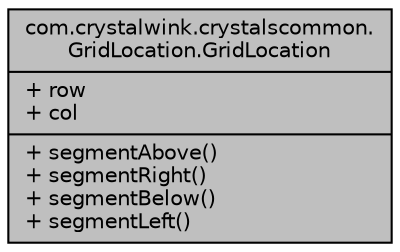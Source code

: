 digraph "com.crystalwink.crystalscommon.GridLocation.GridLocation"
{
  edge [fontname="Helvetica",fontsize="10",labelfontname="Helvetica",labelfontsize="10"];
  node [fontname="Helvetica",fontsize="10",shape=record];
  Node1 [label="{com.crystalwink.crystalscommon.\lGridLocation.GridLocation\n|+ row\l+ col\l|+ segmentAbove()\l+ segmentRight()\l+ segmentBelow()\l+ segmentLeft()\l}",height=0.2,width=0.4,color="black", fillcolor="grey75", style="filled" fontcolor="black"];
}
